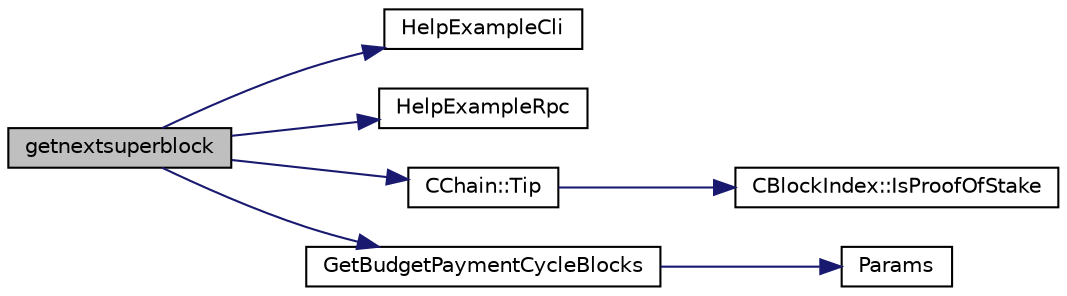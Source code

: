 digraph "getnextsuperblock"
{
  edge [fontname="Helvetica",fontsize="10",labelfontname="Helvetica",labelfontsize="10"];
  node [fontname="Helvetica",fontsize="10",shape=record];
  rankdir="LR";
  Node209 [label="getnextsuperblock",height=0.2,width=0.4,color="black", fillcolor="grey75", style="filled", fontcolor="black"];
  Node209 -> Node210 [color="midnightblue",fontsize="10",style="solid",fontname="Helvetica"];
  Node210 [label="HelpExampleCli",height=0.2,width=0.4,color="black", fillcolor="white", style="filled",URL="$rpcserver_8cpp.html#ac01ac6eab5467567ed0da106814e04ec"];
  Node209 -> Node211 [color="midnightblue",fontsize="10",style="solid",fontname="Helvetica"];
  Node211 [label="HelpExampleRpc",height=0.2,width=0.4,color="black", fillcolor="white", style="filled",URL="$rpcserver_8cpp.html#a06ea60e24e5a1053a14a11b1009bf9ef"];
  Node209 -> Node212 [color="midnightblue",fontsize="10",style="solid",fontname="Helvetica"];
  Node212 [label="CChain::Tip",height=0.2,width=0.4,color="black", fillcolor="white", style="filled",URL="$class_c_chain.html#a40ccefec14f8f3195c08c827af8cf412",tooltip="Returns the index entry for the tip of this chain, or NULL if none. "];
  Node212 -> Node213 [color="midnightblue",fontsize="10",style="solid",fontname="Helvetica"];
  Node213 [label="CBlockIndex::IsProofOfStake",height=0.2,width=0.4,color="black", fillcolor="white", style="filled",URL="$class_c_block_index.html#a2438a891e9d43821c0d99e1bdac56fde"];
  Node209 -> Node214 [color="midnightblue",fontsize="10",style="solid",fontname="Helvetica"];
  Node214 [label="GetBudgetPaymentCycleBlocks",height=0.2,width=0.4,color="black", fillcolor="white", style="filled",URL="$masternode-budget_8cpp.html#a25f51a3a63c2bdfca39a2c9a7f110ab1"];
  Node214 -> Node215 [color="midnightblue",fontsize="10",style="solid",fontname="Helvetica"];
  Node215 [label="Params",height=0.2,width=0.4,color="black", fillcolor="white", style="filled",URL="$chainparams_8cpp.html#ace5c5b706d71a324a417dd2db394fd4a",tooltip="Return the currently selected parameters. "];
}
